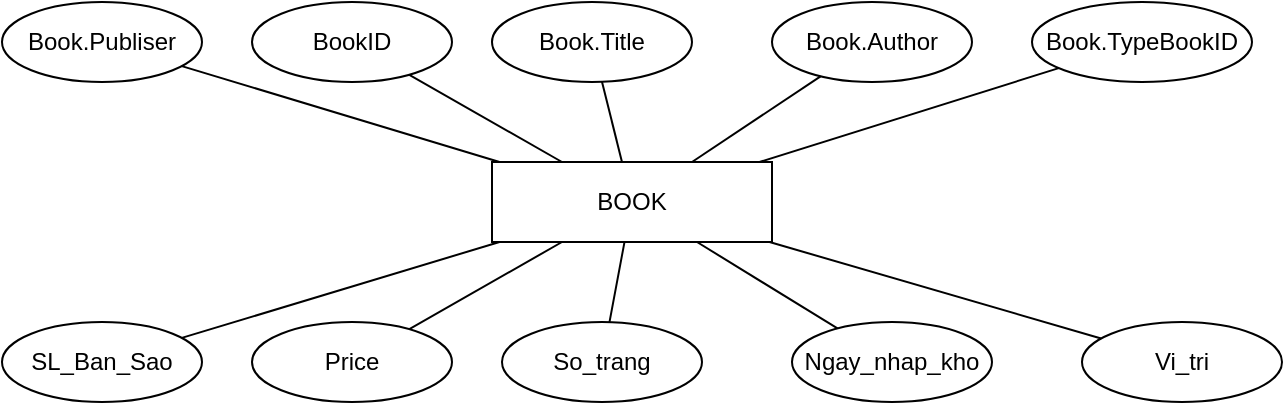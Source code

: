 <mxfile version="24.7.16">
  <diagram name="Page-1" id="bYM3hK9vRCZvE1WnBCUa">
    <mxGraphModel dx="830" dy="435" grid="1" gridSize="10" guides="1" tooltips="1" connect="1" arrows="1" fold="1" page="1" pageScale="1" pageWidth="850" pageHeight="1100" math="0" shadow="0">
      <root>
        <mxCell id="0" />
        <mxCell id="1" parent="0" />
        <mxCell id="t5UYn8mLFmG1HKCBC8km-22" value="BOOK" style="whiteSpace=wrap;html=1;align=center;" vertex="1" parent="1">
          <mxGeometry x="370" y="120" width="140" height="40" as="geometry" />
        </mxCell>
        <mxCell id="t5UYn8mLFmG1HKCBC8km-23" value="BookID" style="ellipse;whiteSpace=wrap;html=1;align=center;" vertex="1" parent="1">
          <mxGeometry x="250" y="40" width="100" height="40" as="geometry" />
        </mxCell>
        <mxCell id="t5UYn8mLFmG1HKCBC8km-24" value="" style="endArrow=none;html=1;rounded=0;" edge="1" parent="1" source="t5UYn8mLFmG1HKCBC8km-23" target="t5UYn8mLFmG1HKCBC8km-22">
          <mxGeometry relative="1" as="geometry">
            <mxPoint x="310" y="160" as="sourcePoint" />
            <mxPoint x="470" y="160" as="targetPoint" />
          </mxGeometry>
        </mxCell>
        <mxCell id="t5UYn8mLFmG1HKCBC8km-25" value="Book.Title" style="ellipse;whiteSpace=wrap;html=1;align=center;" vertex="1" parent="1">
          <mxGeometry x="370" y="40" width="100" height="40" as="geometry" />
        </mxCell>
        <mxCell id="t5UYn8mLFmG1HKCBC8km-26" value="" style="endArrow=none;html=1;rounded=0;" edge="1" parent="1" source="t5UYn8mLFmG1HKCBC8km-25" target="t5UYn8mLFmG1HKCBC8km-22">
          <mxGeometry relative="1" as="geometry">
            <mxPoint x="290" y="90" as="sourcePoint" />
            <mxPoint x="373" y="150" as="targetPoint" />
          </mxGeometry>
        </mxCell>
        <mxCell id="t5UYn8mLFmG1HKCBC8km-29" value="So_trang" style="ellipse;whiteSpace=wrap;html=1;align=center;" vertex="1" parent="1">
          <mxGeometry x="375" y="200" width="100" height="40" as="geometry" />
        </mxCell>
        <mxCell id="t5UYn8mLFmG1HKCBC8km-31" value="Book.Author" style="ellipse;whiteSpace=wrap;html=1;align=center;" vertex="1" parent="1">
          <mxGeometry x="510" y="40" width="100" height="40" as="geometry" />
        </mxCell>
        <mxCell id="t5UYn8mLFmG1HKCBC8km-32" value="Book.Publiser" style="ellipse;whiteSpace=wrap;html=1;align=center;" vertex="1" parent="1">
          <mxGeometry x="125" y="40" width="100" height="40" as="geometry" />
        </mxCell>
        <mxCell id="t5UYn8mLFmG1HKCBC8km-33" value="SL_Ban_Sao" style="ellipse;whiteSpace=wrap;html=1;align=center;" vertex="1" parent="1">
          <mxGeometry x="125" y="200" width="100" height="40" as="geometry" />
        </mxCell>
        <mxCell id="t5UYn8mLFmG1HKCBC8km-34" value="Price" style="ellipse;whiteSpace=wrap;html=1;align=center;" vertex="1" parent="1">
          <mxGeometry x="250" y="200" width="100" height="40" as="geometry" />
        </mxCell>
        <mxCell id="t5UYn8mLFmG1HKCBC8km-35" value="Ngay_nhap_kho" style="ellipse;whiteSpace=wrap;html=1;align=center;" vertex="1" parent="1">
          <mxGeometry x="520" y="200" width="100" height="40" as="geometry" />
        </mxCell>
        <mxCell id="t5UYn8mLFmG1HKCBC8km-36" value="Vi_tri" style="ellipse;whiteSpace=wrap;html=1;align=center;" vertex="1" parent="1">
          <mxGeometry x="665" y="200" width="100" height="40" as="geometry" />
        </mxCell>
        <mxCell id="t5UYn8mLFmG1HKCBC8km-37" value="Book.TypeBookID" style="ellipse;whiteSpace=wrap;html=1;align=center;" vertex="1" parent="1">
          <mxGeometry x="640" y="40" width="110" height="40" as="geometry" />
        </mxCell>
        <mxCell id="t5UYn8mLFmG1HKCBC8km-38" value="" style="endArrow=none;html=1;rounded=0;" edge="1" parent="1" source="t5UYn8mLFmG1HKCBC8km-33" target="t5UYn8mLFmG1HKCBC8km-22">
          <mxGeometry relative="1" as="geometry">
            <mxPoint x="330" y="200" as="sourcePoint" />
            <mxPoint x="490" y="200" as="targetPoint" />
          </mxGeometry>
        </mxCell>
        <mxCell id="t5UYn8mLFmG1HKCBC8km-39" value="" style="endArrow=none;html=1;rounded=0;" edge="1" parent="1" source="t5UYn8mLFmG1HKCBC8km-34" target="t5UYn8mLFmG1HKCBC8km-22">
          <mxGeometry relative="1" as="geometry">
            <mxPoint x="330" y="199.31" as="sourcePoint" />
            <mxPoint x="490" y="199.31" as="targetPoint" />
          </mxGeometry>
        </mxCell>
        <mxCell id="t5UYn8mLFmG1HKCBC8km-40" value="" style="endArrow=none;html=1;rounded=0;" edge="1" parent="1" source="t5UYn8mLFmG1HKCBC8km-32" target="t5UYn8mLFmG1HKCBC8km-22">
          <mxGeometry relative="1" as="geometry">
            <mxPoint x="330" y="200" as="sourcePoint" />
            <mxPoint x="490" y="200" as="targetPoint" />
          </mxGeometry>
        </mxCell>
        <mxCell id="t5UYn8mLFmG1HKCBC8km-41" value="" style="endArrow=none;html=1;rounded=0;" edge="1" parent="1" source="t5UYn8mLFmG1HKCBC8km-22" target="t5UYn8mLFmG1HKCBC8km-29">
          <mxGeometry relative="1" as="geometry">
            <mxPoint x="330" y="200" as="sourcePoint" />
            <mxPoint x="490" y="200" as="targetPoint" />
          </mxGeometry>
        </mxCell>
        <mxCell id="t5UYn8mLFmG1HKCBC8km-42" value="" style="endArrow=none;html=1;rounded=0;" edge="1" parent="1" source="t5UYn8mLFmG1HKCBC8km-35" target="t5UYn8mLFmG1HKCBC8km-22">
          <mxGeometry relative="1" as="geometry">
            <mxPoint x="330" y="200" as="sourcePoint" />
            <mxPoint x="490" y="200" as="targetPoint" />
          </mxGeometry>
        </mxCell>
        <mxCell id="t5UYn8mLFmG1HKCBC8km-43" value="" style="endArrow=none;html=1;rounded=0;" edge="1" parent="1" source="t5UYn8mLFmG1HKCBC8km-22" target="t5UYn8mLFmG1HKCBC8km-31">
          <mxGeometry relative="1" as="geometry">
            <mxPoint x="440" y="140" as="sourcePoint" />
            <mxPoint x="490" y="200" as="targetPoint" />
          </mxGeometry>
        </mxCell>
        <mxCell id="t5UYn8mLFmG1HKCBC8km-44" value="" style="endArrow=none;html=1;rounded=0;" edge="1" parent="1" source="t5UYn8mLFmG1HKCBC8km-37" target="t5UYn8mLFmG1HKCBC8km-22">
          <mxGeometry relative="1" as="geometry">
            <mxPoint x="330" y="200" as="sourcePoint" />
            <mxPoint x="490" y="200" as="targetPoint" />
          </mxGeometry>
        </mxCell>
        <mxCell id="t5UYn8mLFmG1HKCBC8km-45" value="" style="endArrow=none;html=1;rounded=0;" edge="1" parent="1" source="t5UYn8mLFmG1HKCBC8km-22" target="t5UYn8mLFmG1HKCBC8km-36">
          <mxGeometry relative="1" as="geometry">
            <mxPoint x="330" y="200" as="sourcePoint" />
            <mxPoint x="490" y="200" as="targetPoint" />
          </mxGeometry>
        </mxCell>
      </root>
    </mxGraphModel>
  </diagram>
</mxfile>
